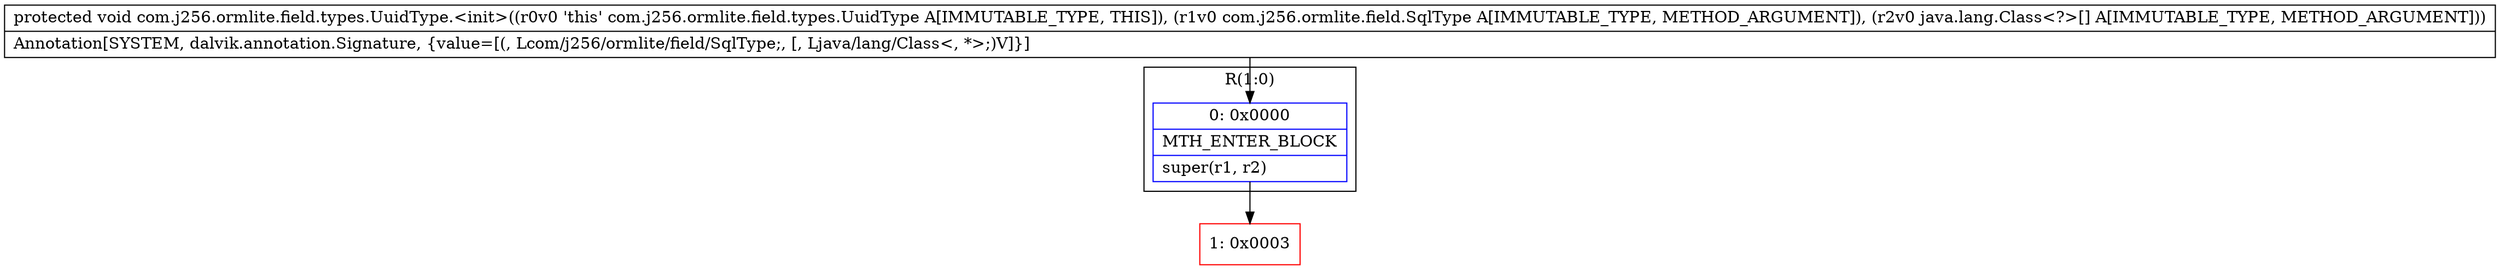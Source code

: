digraph "CFG forcom.j256.ormlite.field.types.UuidType.\<init\>(Lcom\/j256\/ormlite\/field\/SqlType;[Ljava\/lang\/Class;)V" {
subgraph cluster_Region_847221455 {
label = "R(1:0)";
node [shape=record,color=blue];
Node_0 [shape=record,label="{0\:\ 0x0000|MTH_ENTER_BLOCK\l|super(r1, r2)\l}"];
}
Node_1 [shape=record,color=red,label="{1\:\ 0x0003}"];
MethodNode[shape=record,label="{protected void com.j256.ormlite.field.types.UuidType.\<init\>((r0v0 'this' com.j256.ormlite.field.types.UuidType A[IMMUTABLE_TYPE, THIS]), (r1v0 com.j256.ormlite.field.SqlType A[IMMUTABLE_TYPE, METHOD_ARGUMENT]), (r2v0 java.lang.Class\<?\>[] A[IMMUTABLE_TYPE, METHOD_ARGUMENT]))  | Annotation[SYSTEM, dalvik.annotation.Signature, \{value=[(, Lcom\/j256\/ormlite\/field\/SqlType;, [, Ljava\/lang\/Class\<, *\>;)V]\}]\l}"];
MethodNode -> Node_0;
Node_0 -> Node_1;
}

